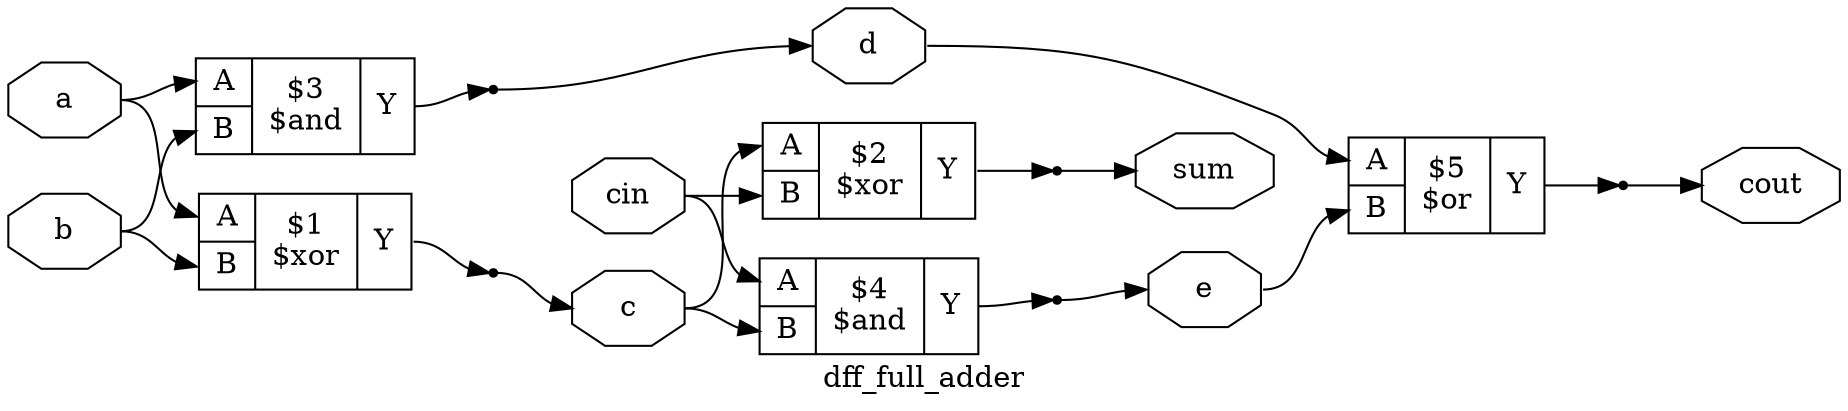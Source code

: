 digraph "dff_full_adder" {
label="dff_full_adder";
rankdir="LR";
remincross=true;
n6 [ shape=octagon, label="cout", color="black", fontcolor="black" ];
n7 [ shape=octagon, label="sum", color="black", fontcolor="black" ];
n8 [ shape=octagon, label="e", color="black", fontcolor="black" ];
n9 [ shape=octagon, label="d", color="black", fontcolor="black" ];
n10 [ shape=octagon, label="c", color="black", fontcolor="black" ];
n11 [ shape=octagon, label="cin", color="black", fontcolor="black" ];
n12 [ shape=octagon, label="b", color="black", fontcolor="black" ];
n13 [ shape=octagon, label="a", color="black", fontcolor="black" ];
c17 [ shape=record, label="{{<p14> A|<p15> B}|$5\n$or|{<p16> Y}}",  ];
c18 [ shape=record, label="{{<p14> A|<p15> B}|$4\n$and|{<p16> Y}}",  ];
c19 [ shape=record, label="{{<p14> A|<p15> B}|$3\n$and|{<p16> Y}}",  ];
c20 [ shape=record, label="{{<p14> A|<p15> B}|$2\n$xor|{<p16> Y}}",  ];
c21 [ shape=record, label="{{<p14> A|<p15> B}|$1\n$xor|{<p16> Y}}",  ];
x0 [shape=point, ];
x1 [shape=point, ];
x2 [shape=point, ];
x3 [shape=point, ];
x4 [shape=point, ];
c17:p16:e -> x4:w [color="black", fontcolor="black", label=""];
x0:e -> n10:w [color="black", fontcolor="black", label=""];
n10:e -> c18:p15:w [color="black", fontcolor="black", label=""];
n10:e -> c20:p14:w [color="black", fontcolor="black", label=""];
n11:e -> c18:p14:w [color="black", fontcolor="black", label=""];
n11:e -> c20:p15:w [color="black", fontcolor="black", label=""];
n12:e -> c19:p15:w [color="black", fontcolor="black", label=""];
n12:e -> c21:p15:w [color="black", fontcolor="black", label=""];
n13:e -> c19:p14:w [color="black", fontcolor="black", label=""];
n13:e -> c21:p14:w [color="black", fontcolor="black", label=""];
c18:p16:e -> x3:w [color="black", fontcolor="black", label=""];
c19:p16:e -> x2:w [color="black", fontcolor="black", label=""];
c20:p16:e -> x1:w [color="black", fontcolor="black", label=""];
c21:p16:e -> x0:w [color="black", fontcolor="black", label=""];
x4:e -> n6:w [color="black", fontcolor="black", label=""];
x1:e -> n7:w [color="black", fontcolor="black", label=""];
x3:e -> n8:w [color="black", fontcolor="black", label=""];
n8:e -> c17:p15:w [color="black", fontcolor="black", label=""];
x2:e -> n9:w [color="black", fontcolor="black", label=""];
n9:e -> c17:p14:w [color="black", fontcolor="black", label=""];
}
